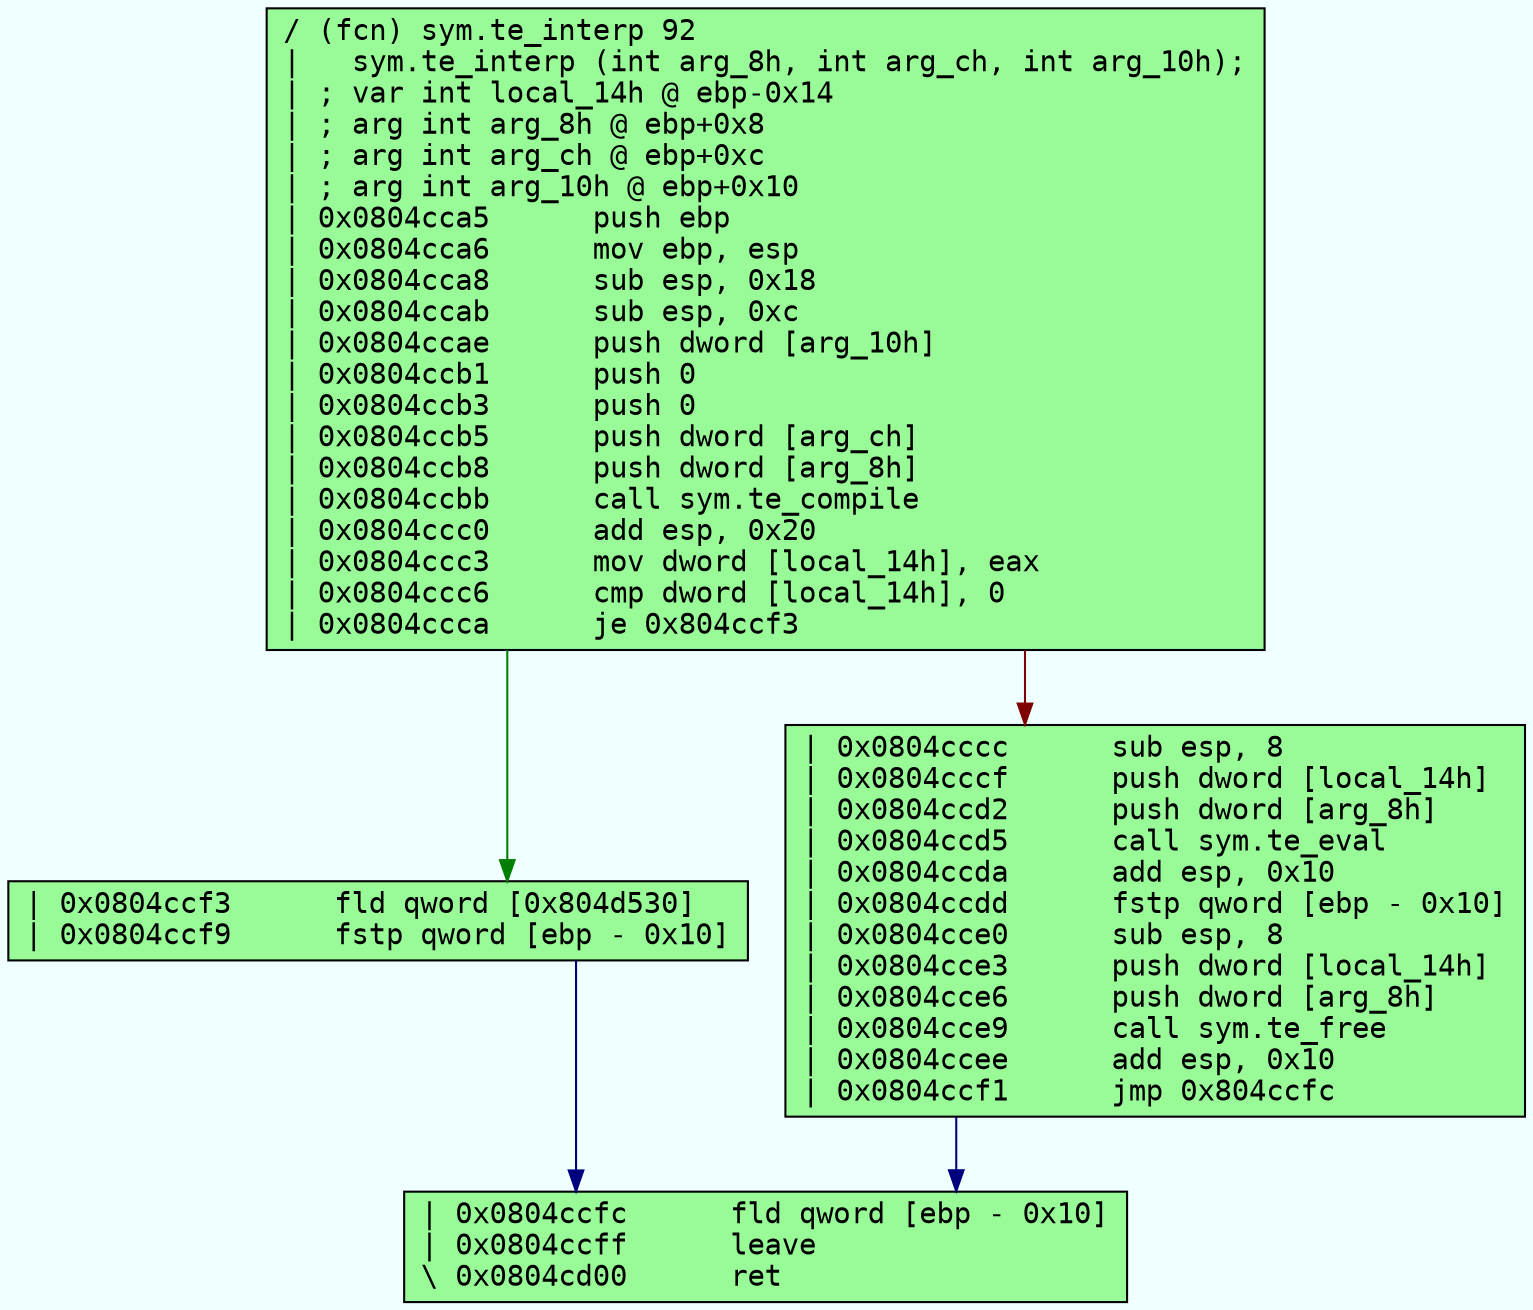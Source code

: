 digraph code {
	graph [bgcolor=azure fontsize=8 fontname="Courier" splines="ortho"];
	node [fillcolor=gray style=filled shape=box];
	edge [arrowhead="normal"];
	"0x0804cca5" -> "0x0804ccf3" [color="#007f00"];
	"0x0804cca5" -> "0x0804cccc" [color="#7f0000"];
	"0x0804cca5" [URL="sym.te_interp/0x0804cca5", fillcolor="palegreen",color="black", fontname="Courier",label="/ (fcn) sym.te_interp 92\l|   sym.te_interp (int arg_8h, int arg_ch, int arg_10h);\l| ; var int local_14h @ ebp-0x14\l| ; arg int arg_8h @ ebp+0x8\l| ; arg int arg_ch @ ebp+0xc\l| ; arg int arg_10h @ ebp+0x10\l| 0x0804cca5      push ebp\l| 0x0804cca6      mov ebp, esp\l| 0x0804cca8      sub esp, 0x18\l| 0x0804ccab      sub esp, 0xc\l| 0x0804ccae      push dword [arg_10h]\l| 0x0804ccb1      push 0\l| 0x0804ccb3      push 0\l| 0x0804ccb5      push dword [arg_ch]\l| 0x0804ccb8      push dword [arg_8h]\l| 0x0804ccbb      call sym.te_compile\l| 0x0804ccc0      add esp, 0x20\l| 0x0804ccc3      mov dword [local_14h], eax\l| 0x0804ccc6      cmp dword [local_14h], 0\l| 0x0804ccca      je 0x804ccf3\l"]
	"0x0804cccc" -> "0x0804ccfc" [color="#00007f"];
	"0x0804cccc" [URL="sym.te_interp/0x0804cccc", fillcolor="palegreen",color="black", fontname="Courier",label="| 0x0804cccc      sub esp, 8\l| 0x0804cccf      push dword [local_14h]\l| 0x0804ccd2      push dword [arg_8h]\l| 0x0804ccd5      call sym.te_eval\l| 0x0804ccda      add esp, 0x10\l| 0x0804ccdd      fstp qword [ebp - 0x10]\l| 0x0804cce0      sub esp, 8\l| 0x0804cce3      push dword [local_14h]\l| 0x0804cce6      push dword [arg_8h]\l| 0x0804cce9      call sym.te_free\l| 0x0804ccee      add esp, 0x10\l| 0x0804ccf1      jmp 0x804ccfc\l"]
	"0x0804ccf3" -> "0x0804ccfc" [color="#00007f"];
	"0x0804ccf3" [URL="sym.te_interp/0x0804ccf3", fillcolor="palegreen",color="black", fontname="Courier",label="| 0x0804ccf3      fld qword [0x804d530]\l| 0x0804ccf9      fstp qword [ebp - 0x10]\l"]
	"0x0804ccfc" [URL="sym.te_interp/0x0804ccfc", fillcolor="palegreen",color="black", fontname="Courier",label="| 0x0804ccfc      fld qword [ebp - 0x10]\l| 0x0804ccff      leave\l\\ 0x0804cd00      ret\l"]
}
